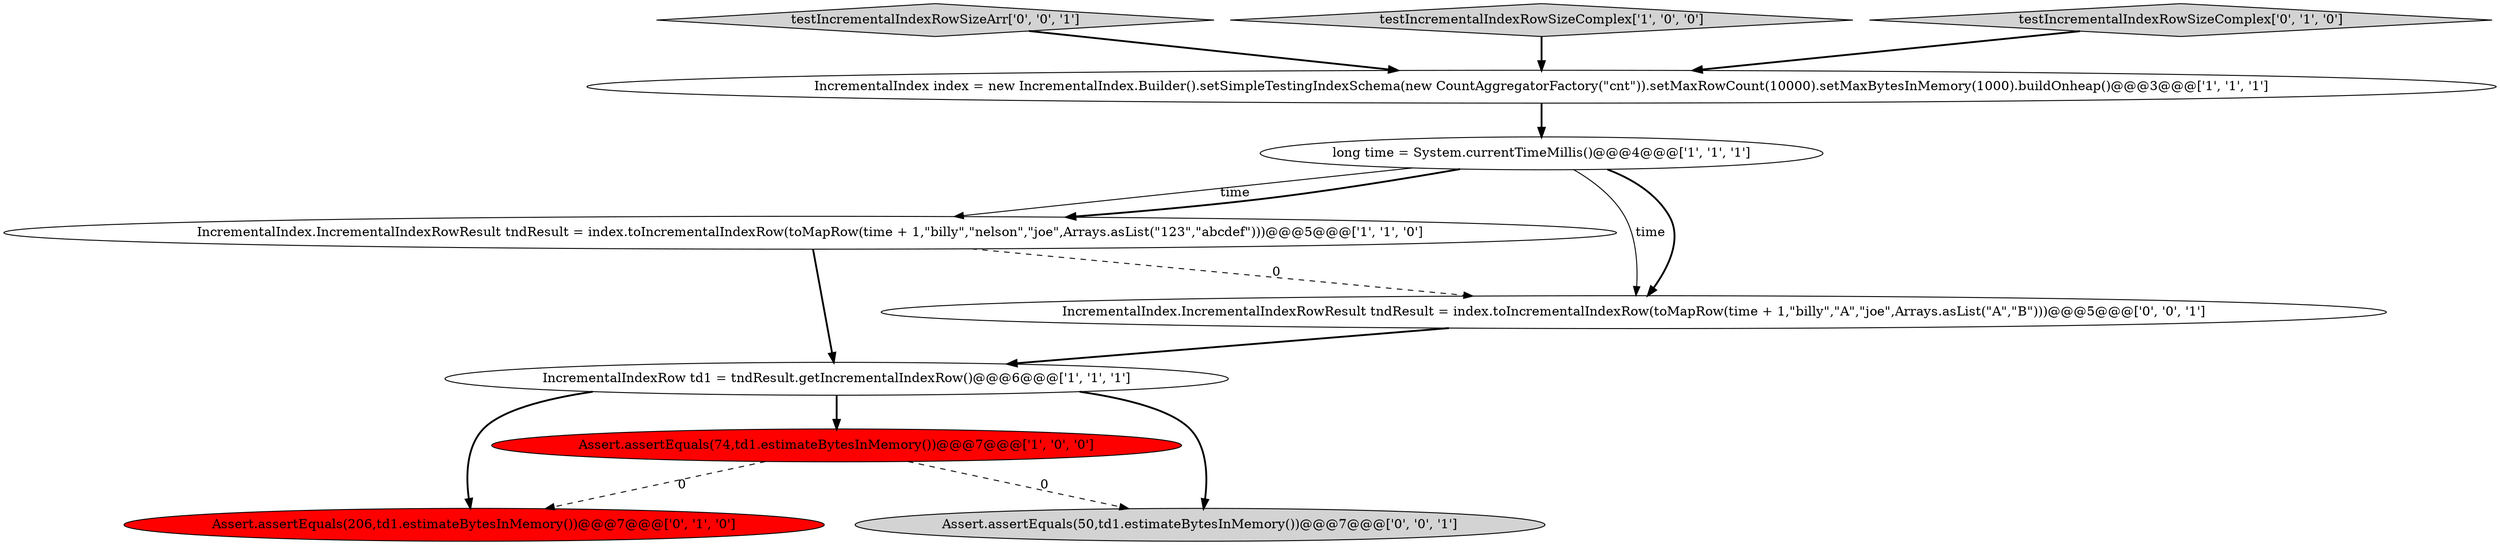 digraph {
4 [style = filled, label = "IncrementalIndex.IncrementalIndexRowResult tndResult = index.toIncrementalIndexRow(toMapRow(time + 1,\"billy\",\"nelson\",\"joe\",Arrays.asList(\"123\",\"abcdef\")))@@@5@@@['1', '1', '0']", fillcolor = white, shape = ellipse image = "AAA0AAABBB1BBB"];
6 [style = filled, label = "Assert.assertEquals(206,td1.estimateBytesInMemory())@@@7@@@['0', '1', '0']", fillcolor = red, shape = ellipse image = "AAA1AAABBB2BBB"];
10 [style = filled, label = "testIncrementalIndexRowSizeArr['0', '0', '1']", fillcolor = lightgray, shape = diamond image = "AAA0AAABBB3BBB"];
1 [style = filled, label = "IncrementalIndexRow td1 = tndResult.getIncrementalIndexRow()@@@6@@@['1', '1', '1']", fillcolor = white, shape = ellipse image = "AAA0AAABBB1BBB"];
0 [style = filled, label = "Assert.assertEquals(74,td1.estimateBytesInMemory())@@@7@@@['1', '0', '0']", fillcolor = red, shape = ellipse image = "AAA1AAABBB1BBB"];
2 [style = filled, label = "IncrementalIndex index = new IncrementalIndex.Builder().setSimpleTestingIndexSchema(new CountAggregatorFactory(\"cnt\")).setMaxRowCount(10000).setMaxBytesInMemory(1000).buildOnheap()@@@3@@@['1', '1', '1']", fillcolor = white, shape = ellipse image = "AAA0AAABBB1BBB"];
9 [style = filled, label = "Assert.assertEquals(50,td1.estimateBytesInMemory())@@@7@@@['0', '0', '1']", fillcolor = lightgray, shape = ellipse image = "AAA0AAABBB3BBB"];
3 [style = filled, label = "long time = System.currentTimeMillis()@@@4@@@['1', '1', '1']", fillcolor = white, shape = ellipse image = "AAA0AAABBB1BBB"];
5 [style = filled, label = "testIncrementalIndexRowSizeComplex['1', '0', '0']", fillcolor = lightgray, shape = diamond image = "AAA0AAABBB1BBB"];
8 [style = filled, label = "IncrementalIndex.IncrementalIndexRowResult tndResult = index.toIncrementalIndexRow(toMapRow(time + 1,\"billy\",\"A\",\"joe\",Arrays.asList(\"A\",\"B\")))@@@5@@@['0', '0', '1']", fillcolor = white, shape = ellipse image = "AAA0AAABBB3BBB"];
7 [style = filled, label = "testIncrementalIndexRowSizeComplex['0', '1', '0']", fillcolor = lightgray, shape = diamond image = "AAA0AAABBB2BBB"];
8->1 [style = bold, label=""];
5->2 [style = bold, label=""];
4->1 [style = bold, label=""];
10->2 [style = bold, label=""];
1->6 [style = bold, label=""];
1->0 [style = bold, label=""];
3->8 [style = solid, label="time"];
4->8 [style = dashed, label="0"];
0->9 [style = dashed, label="0"];
3->4 [style = solid, label="time"];
3->4 [style = bold, label=""];
7->2 [style = bold, label=""];
3->8 [style = bold, label=""];
1->9 [style = bold, label=""];
2->3 [style = bold, label=""];
0->6 [style = dashed, label="0"];
}
